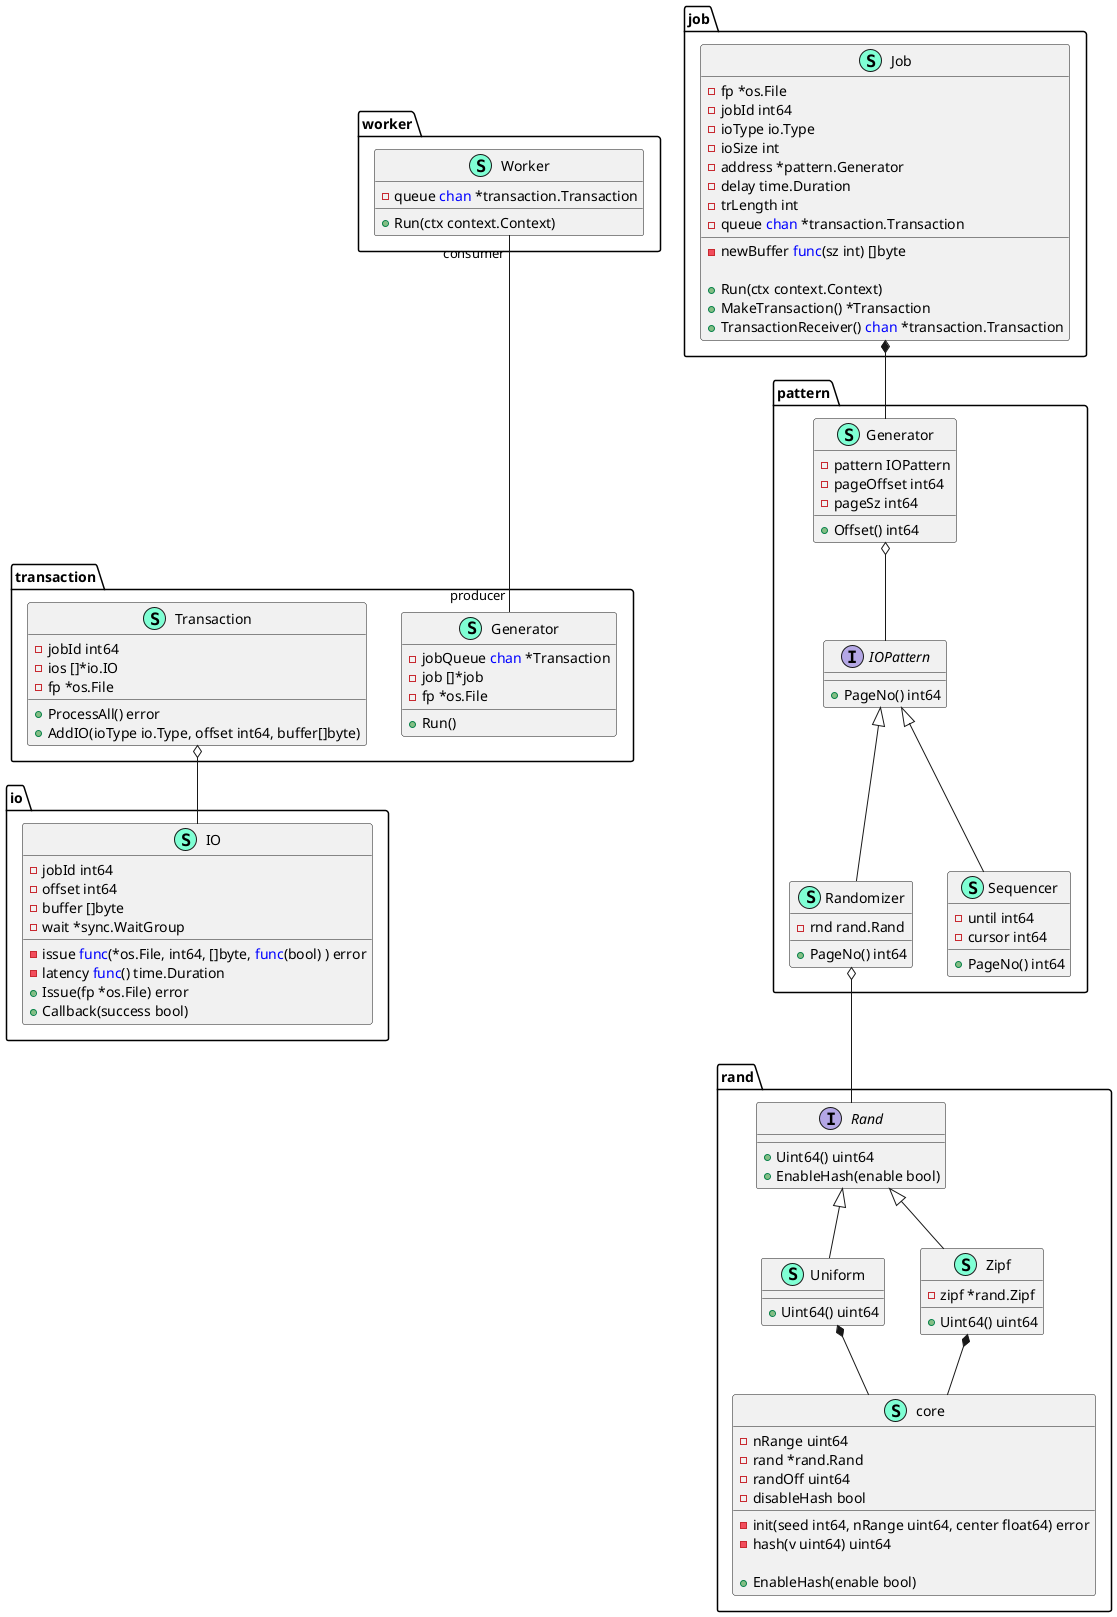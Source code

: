 @startuml

namespace io {
    class IO << (S,Aquamarine) >> {
        - jobId int64
        - offset int64
        - buffer []byte
        - issue <font color=blue>func</font>(*os.File, int64, []byte, <font color=blue>func</font>(bool) ) error
        - latency <font color=blue>func</font>() time.Duration
        - wait *sync.WaitGroup

        + Issue(fp *os.File) error
        + Callback(success bool)
    }
}

namespace pattern {
    class Generator << (S,Aquamarine) >> {
        - pattern IOPattern
        - pageOffset int64
        - pageSz int64

        + Offset() int64

    }
    interface IOPattern  {
        + PageNo() int64

    }
    class Randomizer << (S,Aquamarine) >> {
        - rnd rand.Rand

        + PageNo() int64

    }
    class Sequencer << (S,Aquamarine) >> {
        - until int64
        - cursor int64

        + PageNo() int64

    }
}
"pattern.IOPattern" <|-- "pattern.Randomizer"
"pattern.IOPattern" <|-- "pattern.Sequencer"
"pattern.Generator" o-- "pattern.IOPattern"

namespace rand {
    interface Rand  {
        + Uint64() uint64
        + EnableHash(enable bool) 

    }
    class Uniform << (S,Aquamarine) >> {
        + Uint64() uint64

    }
    class Zipf << (S,Aquamarine) >> {
        - zipf *rand.Zipf

        + Uint64() uint64

    }
    class core << (S,Aquamarine) >> {
        - nRange uint64
        - rand *rand.Rand
        - randOff uint64
        - disableHash bool

        - init(seed int64, nRange uint64, center float64) error
        - hash(v uint64) uint64

        + EnableHash(enable bool) 

    }
}
"rand.Uniform" *-- "rand.core"
"rand.Zipf" *-- "rand.core"
"rand.Rand" <|-- "rand.Uniform"
"rand.Rand" <|-- "rand.Zipf"

namespace job {
    class Job << (S, Aquamarine) >> {
        - fp *os.File
        - jobId int64
        - ioType io.Type
        - ioSize int
        - address *pattern.Generator
        - delay time.Duration
        - trLength int
        - queue <font color=blue>chan</font> *transaction.Transaction

        - newBuffer <font color=blue>func</font>(sz int) []byte

        + Run(ctx context.Context)
        + MakeTransaction() *Transaction
        + TransactionReceiver() <font color=blue>chan</font> *transaction.Transaction
    }
}
namespace transaction {
    ' Transaction Generator
    class Generator << (S, Aquamarine) >> {
        - jobQueue <font color=blue>chan</font> *Transaction
        - job []*job
        - fp *os.File

        + Run()
    }
    class Transaction << (S, Aquamarine) >> {
        - jobId int64
        - ios []*io.IO
        - fp *os.File

        + ProcessAll() error
        + AddIO(ioType io.Type, offset int64, buffer[]byte)
    }
}

namespace worker {
    /'
      Each worker run only their own transaction at a time.
     '/
    class Worker << (S, Aquamarine) >> {
        - queue <font color=blue>chan</font> *transaction.Transaction

        + Run(ctx context.Context)
    }
}

' Global associations
"pattern.Randomizer" o-- "rand.Rand"
"transaction.Transaction" o-- "io.IO"
"job.Job" *-- "pattern.Generator"
"worker.Worker" "consumer" --- "producer" "transaction.Generator"

@enduml
